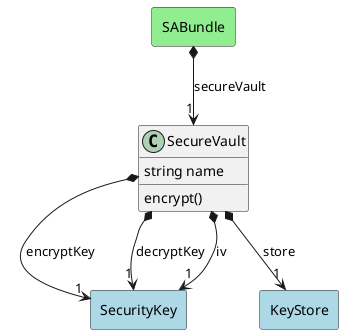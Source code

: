 @startuml

class "SecureVault" as Model {
 string name

 encrypt()

}

rectangle "SecurityKey" as SecurityKey #lightblue {
}

Model *--> "1" SecurityKey : encryptKey


rectangle "SecurityKey" as SecurityKey #lightblue {
}

Model *--> "1" SecurityKey : decryptKey


rectangle "SecurityKey" as SecurityKey #lightblue {
}

Model *--> "1" SecurityKey : iv


rectangle "KeyStore" as KeyStore #lightblue {
}

Model *--> "1" KeyStore : store




    rectangle "SABundle" as SABundle #lightgreen {
    }

        SABundle   *--> "1" Model : "secureVault"


@enduml
